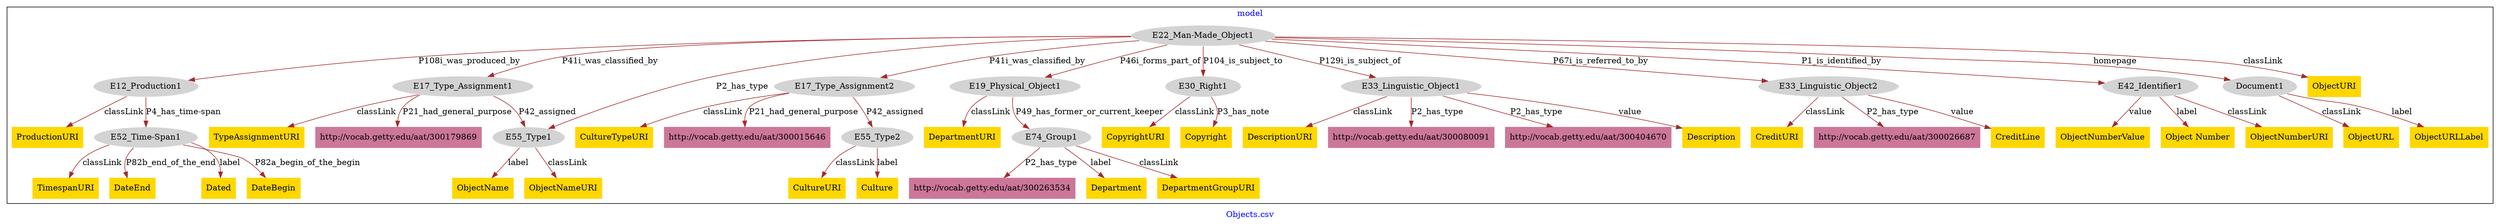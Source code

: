 digraph n0 {
fontcolor="blue"
remincross="true"
label="Objects.csv"
subgraph cluster {
label="model"
n2[style="filled",color="white",fillcolor="lightgray",label="E12_Production1"];
n3[style="filled",color="white",fillcolor="lightgray",label="E52_Time-Span1"];
n4[style="filled",color="white",fillcolor="lightgray",label="E17_Type_Assignment1"];
n5[style="filled",color="white",fillcolor="lightgray",label="E55_Type1"];
n6[style="filled",color="white",fillcolor="lightgray",label="E17_Type_Assignment2"];
n7[style="filled",color="white",fillcolor="lightgray",label="E55_Type2"];
n8[style="filled",color="white",fillcolor="lightgray",label="E19_Physical_Object1"];
n9[style="filled",color="white",fillcolor="lightgray",label="E74_Group1"];
n10[style="filled",color="white",fillcolor="lightgray",label="E22_Man-Made_Object1"];
n11[style="filled",color="white",fillcolor="lightgray",label="E30_Right1"];
n12[style="filled",color="white",fillcolor="lightgray",label="E33_Linguistic_Object1"];
n13[style="filled",color="white",fillcolor="lightgray",label="E33_Linguistic_Object2"];
n14[style="filled",color="white",fillcolor="lightgray",label="E42_Identifier1"];
n15[style="filled",color="white",fillcolor="lightgray",label="Document1"];
n16[shape="plaintext",style="filled",fillcolor="gold",label="DateEnd"];
n17[shape="plaintext",style="filled",fillcolor="gold",label="Culture"];
n18[shape="plaintext",style="filled",fillcolor="gold",label="Description"];
n19[shape="plaintext",style="filled",fillcolor="gold",label="Department"];
n20[shape="plaintext",style="filled",fillcolor="gold",label="ObjectNameURI"];
n21[shape="plaintext",style="filled",fillcolor="gold",label="CreditLine"];
n22[shape="plaintext",style="filled",fillcolor="gold",label="ObjectURLLabel"];
n23[shape="plaintext",style="filled",fillcolor="gold",label="ObjectName"];
n24[shape="plaintext",style="filled",fillcolor="gold",label="Dated"];
n25[shape="plaintext",style="filled",fillcolor="gold",label="CultureURI"];
n26[shape="plaintext",style="filled",fillcolor="gold",label="CultureTypeURI"];
n27[shape="plaintext",style="filled",fillcolor="gold",label="DateBegin"];
n28[shape="plaintext",style="filled",fillcolor="gold",label="ObjectNumberURI"];
n29[shape="plaintext",style="filled",fillcolor="gold",label="ObjectNumberValue"];
n30[shape="plaintext",style="filled",fillcolor="gold",label="CreditURI"];
n31[shape="plaintext",style="filled",fillcolor="gold",label="DepartmentGroupURI"];
n32[shape="plaintext",style="filled",fillcolor="gold",label="ObjectURL"];
n33[shape="plaintext",style="filled",fillcolor="gold",label="Copyright"];
n34[shape="plaintext",style="filled",fillcolor="gold",label="TimespanURI"];
n35[shape="plaintext",style="filled",fillcolor="gold",label="CopyrightURI"];
n36[shape="plaintext",style="filled",fillcolor="gold",label="ObjectURI"];
n37[shape="plaintext",style="filled",fillcolor="gold",label="ProductionURI"];
n38[shape="plaintext",style="filled",fillcolor="gold",label="Object Number"];
n39[shape="plaintext",style="filled",fillcolor="gold",label="DepartmentURI"];
n40[shape="plaintext",style="filled",fillcolor="gold",label="DescriptionURI"];
n41[shape="plaintext",style="filled",fillcolor="gold",label="TypeAssignmentURI"];
n42[shape="plaintext",style="filled",fillcolor="#CC7799",label="http://vocab.getty.edu/aat/300263534"];
n43[shape="plaintext",style="filled",fillcolor="#CC7799",label="http://vocab.getty.edu/aat/300080091"];
n44[shape="plaintext",style="filled",fillcolor="#CC7799",label="http://vocab.getty.edu/aat/300015646"];
n45[shape="plaintext",style="filled",fillcolor="#CC7799",label="http://vocab.getty.edu/aat/300404670"];
n46[shape="plaintext",style="filled",fillcolor="#CC7799",label="http://vocab.getty.edu/aat/300026687"];
n47[shape="plaintext",style="filled",fillcolor="#CC7799",label="http://vocab.getty.edu/aat/300179869"];
}
n2 -> n3[color="brown",fontcolor="black",label="P4_has_time-span"]
n4 -> n5[color="brown",fontcolor="black",label="P42_assigned"]
n6 -> n7[color="brown",fontcolor="black",label="P42_assigned"]
n8 -> n9[color="brown",fontcolor="black",label="P49_has_former_or_current_keeper"]
n10 -> n2[color="brown",fontcolor="black",label="P108i_was_produced_by"]
n10 -> n4[color="brown",fontcolor="black",label="P41i_was_classified_by"]
n10 -> n6[color="brown",fontcolor="black",label="P41i_was_classified_by"]
n10 -> n8[color="brown",fontcolor="black",label="P46i_forms_part_of"]
n10 -> n11[color="brown",fontcolor="black",label="P104_is_subject_to"]
n10 -> n12[color="brown",fontcolor="black",label="P129i_is_subject_of"]
n10 -> n13[color="brown",fontcolor="black",label="P67i_is_referred_to_by"]
n10 -> n14[color="brown",fontcolor="black",label="P1_is_identified_by"]
n10 -> n15[color="brown",fontcolor="black",label="homepage"]
n3 -> n16[color="brown",fontcolor="black",label="P82b_end_of_the_end"]
n7 -> n17[color="brown",fontcolor="black",label="label"]
n12 -> n18[color="brown",fontcolor="black",label="value"]
n9 -> n19[color="brown",fontcolor="black",label="label"]
n5 -> n20[color="brown",fontcolor="black",label="classLink"]
n13 -> n21[color="brown",fontcolor="black",label="value"]
n15 -> n22[color="brown",fontcolor="black",label="label"]
n5 -> n23[color="brown",fontcolor="black",label="label"]
n3 -> n24[color="brown",fontcolor="black",label="label"]
n7 -> n25[color="brown",fontcolor="black",label="classLink"]
n6 -> n26[color="brown",fontcolor="black",label="classLink"]
n3 -> n27[color="brown",fontcolor="black",label="P82a_begin_of_the_begin"]
n14 -> n28[color="brown",fontcolor="black",label="classLink"]
n14 -> n29[color="brown",fontcolor="black",label="value"]
n13 -> n30[color="brown",fontcolor="black",label="classLink"]
n9 -> n31[color="brown",fontcolor="black",label="classLink"]
n15 -> n32[color="brown",fontcolor="black",label="classLink"]
n11 -> n33[color="brown",fontcolor="black",label="P3_has_note"]
n3 -> n34[color="brown",fontcolor="black",label="classLink"]
n11 -> n35[color="brown",fontcolor="black",label="classLink"]
n10 -> n36[color="brown",fontcolor="black",label="classLink"]
n2 -> n37[color="brown",fontcolor="black",label="classLink"]
n14 -> n38[color="brown",fontcolor="black",label="label"]
n8 -> n39[color="brown",fontcolor="black",label="classLink"]
n12 -> n40[color="brown",fontcolor="black",label="classLink"]
n4 -> n41[color="brown",fontcolor="black",label="classLink"]
n9 -> n42[color="brown",fontcolor="black",label="P2_has_type"]
n12 -> n43[color="brown",fontcolor="black",label="P2_has_type"]
n6 -> n44[color="brown",fontcolor="black",label="P21_had_general_purpose"]
n10 -> n5[color="brown",fontcolor="black",label="P2_has_type"]
n12 -> n45[color="brown",fontcolor="black",label="P2_has_type"]
n13 -> n46[color="brown",fontcolor="black",label="P2_has_type"]
n4 -> n47[color="brown",fontcolor="black",label="P21_had_general_purpose"]
}
